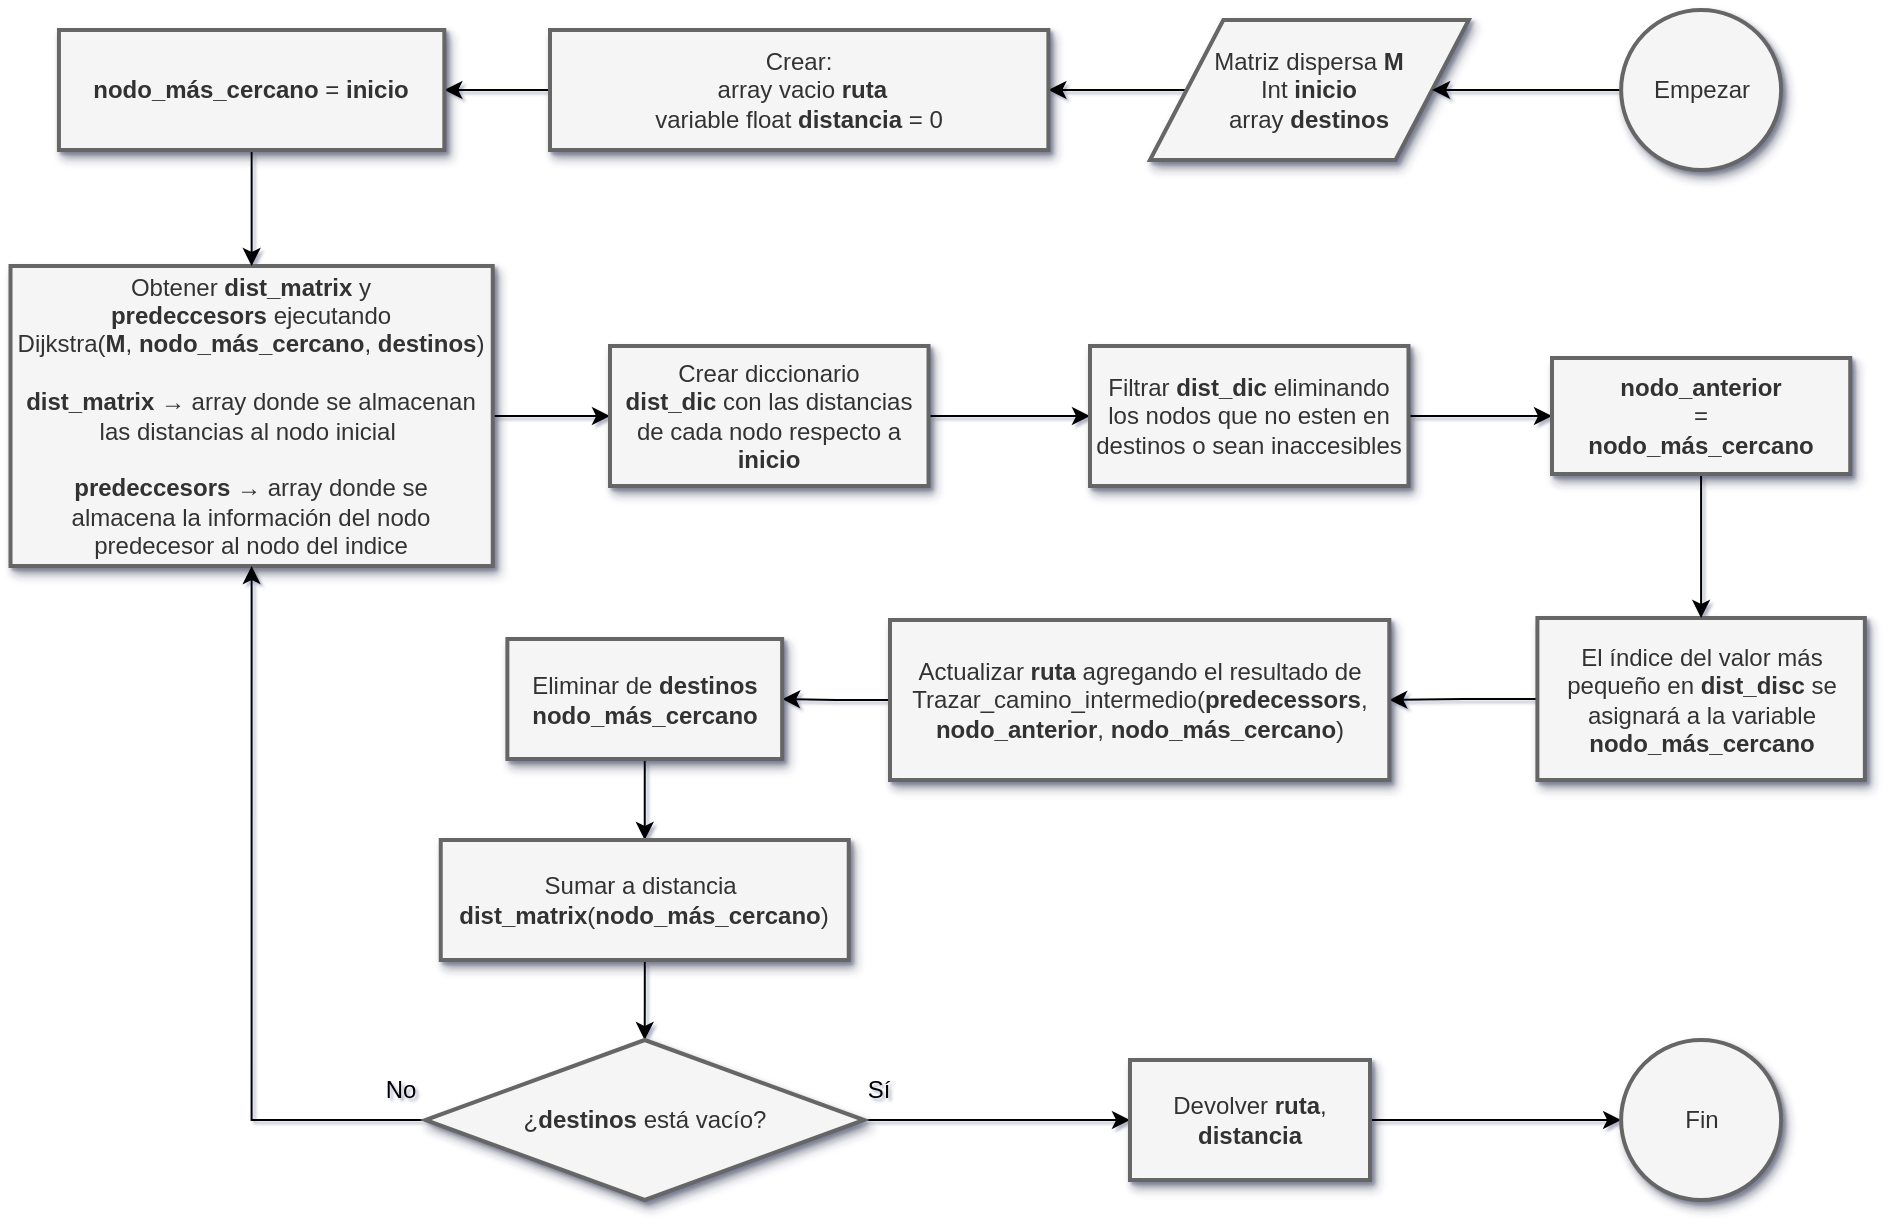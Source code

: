 <mxfile version="24.7.17">
  <diagram id="C5RBs43oDa-KdzZeNtuy" name="Page-1">
    <mxGraphModel dx="1195" dy="703" grid="1" gridSize="10" guides="1" tooltips="1" connect="1" arrows="1" fold="1" page="1" pageScale="1" pageWidth="827" pageHeight="1169" background="none" math="0" shadow="1">
      <root>
        <mxCell id="WIyWlLk6GJQsqaUBKTNV-0" />
        <mxCell id="WIyWlLk6GJQsqaUBKTNV-1" parent="WIyWlLk6GJQsqaUBKTNV-0" />
        <mxCell id="kYN5ht8vGw2JExsB-uUJ-47" value="" style="edgeStyle=orthogonalEdgeStyle;rounded=0;orthogonalLoop=1;jettySize=auto;html=1;" edge="1" parent="WIyWlLk6GJQsqaUBKTNV-1" source="sw0XocbQ4kUTriKsnevm-8" target="kYN5ht8vGw2JExsB-uUJ-0">
          <mxGeometry relative="1" as="geometry" />
        </mxCell>
        <mxCell id="sw0XocbQ4kUTriKsnevm-8" value="Matriz dispersa &lt;b&gt;M&lt;/b&gt;&lt;div&gt;Int &lt;b&gt;inicio&lt;/b&gt;&lt;/div&gt;&lt;div&gt;&lt;span style=&quot;background-color: initial;&quot;&gt;array&lt;b&gt;&amp;nbsp;destinos&lt;/b&gt;&lt;/span&gt;&lt;/div&gt;" style="shape=parallelogram;html=1;strokeWidth=2;perimeter=parallelogramPerimeter;whiteSpace=wrap;rounded=0;arcSize=12;size=0.23;labelBackgroundColor=none;fillColor=#f5f5f5;strokeColor=#666666;fontColor=#333333;comic=0;shadow=1;jiggle=1;enumerate=0;deletable=1;shadowOpacity=35;" parent="WIyWlLk6GJQsqaUBKTNV-1" vertex="1">
          <mxGeometry x="890" y="135" width="159.37" height="70" as="geometry" />
        </mxCell>
        <mxCell id="kYN5ht8vGw2JExsB-uUJ-46" value="" style="edgeStyle=orthogonalEdgeStyle;rounded=0;orthogonalLoop=1;jettySize=auto;html=1;" edge="1" parent="WIyWlLk6GJQsqaUBKTNV-1" source="Fxtu21GMjImPMMu1P6-F-2" target="sw0XocbQ4kUTriKsnevm-8">
          <mxGeometry relative="1" as="geometry" />
        </mxCell>
        <mxCell id="Fxtu21GMjImPMMu1P6-F-2" value="Empezar" style="ellipse;whiteSpace=wrap;html=1;fillColor=#f5f5f5;strokeColor=#666666;fontColor=#333333;strokeWidth=2;rounded=0;arcSize=12;labelBackgroundColor=none;comic=0;shadow=1;jiggle=1;enumerate=0;deletable=1;shadowOpacity=35;" parent="WIyWlLk6GJQsqaUBKTNV-1" vertex="1">
          <mxGeometry x="1125.56" y="130" width="80" height="80" as="geometry" />
        </mxCell>
        <mxCell id="Fxtu21GMjImPMMu1P6-F-64" style="edgeStyle=orthogonalEdgeStyle;rounded=0;orthogonalLoop=1;jettySize=auto;html=1;entryX=0;entryY=0.5;entryDx=0;entryDy=0;strokeColor=#FFFFFF;fontColor=default;labelBackgroundColor=none;" parent="WIyWlLk6GJQsqaUBKTNV-1" edge="1">
          <mxGeometry relative="1" as="geometry">
            <Array as="points">
              <mxPoint x="30" y="2130" />
              <mxPoint x="30" y="1895" />
            </Array>
            <mxPoint x="196" y="1895" as="targetPoint" />
          </mxGeometry>
        </mxCell>
        <mxCell id="kYN5ht8vGw2JExsB-uUJ-15" value="" style="edgeStyle=orthogonalEdgeStyle;rounded=0;orthogonalLoop=1;jettySize=auto;html=1;" edge="1" parent="WIyWlLk6GJQsqaUBKTNV-1" source="kYN5ht8vGw2JExsB-uUJ-0" target="kYN5ht8vGw2JExsB-uUJ-14">
          <mxGeometry relative="1" as="geometry" />
        </mxCell>
        <mxCell id="kYN5ht8vGw2JExsB-uUJ-0" value="Crear:&lt;div&gt;&amp;nbsp;array&amp;nbsp;&lt;span style=&quot;background-color: initial;&quot;&gt;vacio&amp;nbsp;&lt;/span&gt;&lt;b style=&quot;background-color: initial;&quot;&gt;ruta&lt;/b&gt;&lt;div&gt;variable float &lt;b&gt;distancia &lt;/b&gt;= 0&lt;/div&gt;&lt;/div&gt;" style="whiteSpace=wrap;html=1;fillColor=#f5f5f5;strokeColor=#666666;fontColor=#333333;strokeWidth=2;rounded=0;arcSize=12;labelBackgroundColor=none;comic=0;shadow=1;jiggle=1;shadowOpacity=35;" vertex="1" parent="WIyWlLk6GJQsqaUBKTNV-1">
          <mxGeometry x="590" y="140" width="249.18" height="60" as="geometry" />
        </mxCell>
        <mxCell id="kYN5ht8vGw2JExsB-uUJ-35" value="" style="edgeStyle=orthogonalEdgeStyle;rounded=0;orthogonalLoop=1;jettySize=auto;html=1;" edge="1" parent="WIyWlLk6GJQsqaUBKTNV-1" source="kYN5ht8vGw2JExsB-uUJ-2" target="kYN5ht8vGw2JExsB-uUJ-5">
          <mxGeometry relative="1" as="geometry" />
        </mxCell>
        <mxCell id="kYN5ht8vGw2JExsB-uUJ-2" value="Obtener &lt;b&gt;dist_matrix&lt;/b&gt;&amp;nbsp;y &lt;b&gt;predeccesors&lt;/b&gt;&amp;nbsp;ejecutando&lt;div&gt;Dijkstra(&lt;b&gt;M&lt;/b&gt;,&amp;nbsp;&lt;b&gt;nodo_más_cercano&lt;/b&gt;, &lt;b&gt;destinos&lt;/b&gt;)&lt;/div&gt;&lt;div&gt;&lt;br&gt;&lt;/div&gt;&lt;div&gt;&lt;b&gt;dist_matrix&amp;nbsp;&lt;/b&gt;&lt;span style=&quot;background-color: initial;&quot;&gt;→ array donde se almacenan las distancias al nodo inicial&amp;nbsp;&lt;/span&gt;&lt;/div&gt;&lt;div&gt;&lt;span style=&quot;background-color: initial;&quot;&gt;&lt;br&gt;&lt;/span&gt;&lt;/div&gt;&lt;div&gt;&lt;b style=&quot;background-color: initial;&quot;&gt;predeccesors&lt;/b&gt;&lt;span style=&quot;background-color: initial;&quot;&gt;&amp;nbsp;&lt;/span&gt;&lt;span style=&quot;background-color: initial;&quot;&gt;→ array donde se almacena&amp;nbsp;&lt;/span&gt;&lt;span style=&quot;background-color: initial;&quot;&gt;la información del nodo predecesor al nodo del indice&lt;/span&gt;&lt;br&gt;&lt;/div&gt;" style="whiteSpace=wrap;html=1;fillColor=#f5f5f5;strokeColor=#666666;fontColor=#333333;strokeWidth=2;rounded=0;arcSize=12;labelBackgroundColor=none;comic=0;shadow=1;jiggle=1;shadowOpacity=35;" vertex="1" parent="WIyWlLk6GJQsqaUBKTNV-1">
          <mxGeometry x="320.25" y="258" width="241.12" height="150" as="geometry" />
        </mxCell>
        <mxCell id="kYN5ht8vGw2JExsB-uUJ-36" value="" style="edgeStyle=orthogonalEdgeStyle;rounded=0;orthogonalLoop=1;jettySize=auto;html=1;" edge="1" parent="WIyWlLk6GJQsqaUBKTNV-1" source="kYN5ht8vGw2JExsB-uUJ-5" target="kYN5ht8vGw2JExsB-uUJ-7">
          <mxGeometry relative="1" as="geometry" />
        </mxCell>
        <mxCell id="kYN5ht8vGw2JExsB-uUJ-5" value="Crear diccionario&lt;div&gt;&lt;b&gt;dist_dic&lt;/b&gt;&amp;nbsp;con las distancias de cada nodo respecto a &lt;b&gt;inicio&lt;/b&gt;&lt;/div&gt;" style="whiteSpace=wrap;html=1;fillColor=#f5f5f5;strokeColor=#666666;fontColor=#333333;strokeWidth=2;rounded=0;arcSize=12;labelBackgroundColor=none;comic=0;shadow=1;jiggle=1;shadowOpacity=35;" vertex="1" parent="WIyWlLk6GJQsqaUBKTNV-1">
          <mxGeometry x="620" y="298" width="159.26" height="70" as="geometry" />
        </mxCell>
        <mxCell id="kYN5ht8vGw2JExsB-uUJ-37" value="" style="edgeStyle=orthogonalEdgeStyle;rounded=0;orthogonalLoop=1;jettySize=auto;html=1;" edge="1" parent="WIyWlLk6GJQsqaUBKTNV-1" source="kYN5ht8vGw2JExsB-uUJ-7" target="kYN5ht8vGw2JExsB-uUJ-19">
          <mxGeometry relative="1" as="geometry" />
        </mxCell>
        <mxCell id="kYN5ht8vGw2JExsB-uUJ-7" value="Filtrar &lt;b&gt;dist_dic&lt;/b&gt;&amp;nbsp;eliminando los nodos que no esten en destinos o sean inaccesibles" style="whiteSpace=wrap;html=1;fillColor=#f5f5f5;strokeColor=#666666;fontColor=#333333;strokeWidth=2;rounded=0;arcSize=12;labelBackgroundColor=none;comic=0;shadow=1;jiggle=1;shadowOpacity=35;" vertex="1" parent="WIyWlLk6GJQsqaUBKTNV-1">
          <mxGeometry x="860" y="298" width="159.24" height="70" as="geometry" />
        </mxCell>
        <mxCell id="kYN5ht8vGw2JExsB-uUJ-40" value="" style="edgeStyle=orthogonalEdgeStyle;rounded=0;orthogonalLoop=1;jettySize=auto;html=1;" edge="1" parent="WIyWlLk6GJQsqaUBKTNV-1" source="kYN5ht8vGw2JExsB-uUJ-9" target="kYN5ht8vGw2JExsB-uUJ-11">
          <mxGeometry relative="1" as="geometry" />
        </mxCell>
        <mxCell id="kYN5ht8vGw2JExsB-uUJ-9" value="El índice del valor más pequeño en &lt;b&gt;dist_disc&lt;/b&gt;&amp;nbsp;se asignará a la variable &lt;b&gt;nodo_más_cercano&lt;/b&gt;" style="whiteSpace=wrap;html=1;fillColor=#f5f5f5;strokeColor=#666666;fontColor=#333333;strokeWidth=2;rounded=0;arcSize=12;labelBackgroundColor=none;comic=0;shadow=1;jiggle=1;shadowOpacity=35;" vertex="1" parent="WIyWlLk6GJQsqaUBKTNV-1">
          <mxGeometry x="1083.7" y="434" width="163.73" height="81" as="geometry" />
        </mxCell>
        <mxCell id="kYN5ht8vGw2JExsB-uUJ-41" value="" style="edgeStyle=orthogonalEdgeStyle;rounded=0;orthogonalLoop=1;jettySize=auto;html=1;" edge="1" parent="WIyWlLk6GJQsqaUBKTNV-1" source="kYN5ht8vGw2JExsB-uUJ-11" target="kYN5ht8vGw2JExsB-uUJ-23">
          <mxGeometry relative="1" as="geometry" />
        </mxCell>
        <mxCell id="kYN5ht8vGw2JExsB-uUJ-11" value="Actualizar &lt;b&gt;ruta &lt;/b&gt;agregando el resultado de Trazar_camino_intermedio(&lt;b&gt;predecessors&lt;/b&gt;, &lt;b&gt;nodo_anterior&lt;/b&gt;,&amp;nbsp;&lt;b&gt;nodo_más_cercano&lt;/b&gt;)" style="whiteSpace=wrap;html=1;fillColor=#f5f5f5;strokeColor=#666666;fontColor=#333333;strokeWidth=2;rounded=0;arcSize=12;labelBackgroundColor=none;comic=0;shadow=1;jiggle=1;shadowOpacity=35;" vertex="1" parent="WIyWlLk6GJQsqaUBKTNV-1">
          <mxGeometry x="760" y="435" width="249.64" height="80" as="geometry" />
        </mxCell>
        <mxCell id="kYN5ht8vGw2JExsB-uUJ-16" value="" style="edgeStyle=orthogonalEdgeStyle;rounded=0;orthogonalLoop=1;jettySize=auto;html=1;" edge="1" parent="WIyWlLk6GJQsqaUBKTNV-1" source="kYN5ht8vGw2JExsB-uUJ-14" target="kYN5ht8vGw2JExsB-uUJ-2">
          <mxGeometry relative="1" as="geometry" />
        </mxCell>
        <mxCell id="kYN5ht8vGw2JExsB-uUJ-14" value="&lt;b&gt;nodo_más_cercano &lt;/b&gt;=&lt;b&gt; inicio&lt;/b&gt;" style="whiteSpace=wrap;html=1;fillColor=#f5f5f5;strokeColor=#666666;fontColor=#333333;strokeWidth=2;rounded=0;arcSize=12;labelBackgroundColor=none;comic=0;shadow=1;jiggle=1;shadowOpacity=35;" vertex="1" parent="WIyWlLk6GJQsqaUBKTNV-1">
          <mxGeometry x="344.47" y="140" width="192.69" height="60" as="geometry" />
        </mxCell>
        <mxCell id="kYN5ht8vGw2JExsB-uUJ-39" style="edgeStyle=orthogonalEdgeStyle;rounded=0;orthogonalLoop=1;jettySize=auto;html=1;" edge="1" parent="WIyWlLk6GJQsqaUBKTNV-1" source="kYN5ht8vGw2JExsB-uUJ-19" target="kYN5ht8vGw2JExsB-uUJ-9">
          <mxGeometry relative="1" as="geometry" />
        </mxCell>
        <mxCell id="kYN5ht8vGw2JExsB-uUJ-19" value="&lt;b&gt;nodo_anterior&lt;/b&gt;&lt;div&gt;&lt;span style=&quot;background-color: initial;&quot;&gt;=&lt;/span&gt;&lt;div&gt;&lt;b style=&quot;background-color: initial;&quot;&gt;nodo_más_cercano&lt;/b&gt;&lt;/div&gt;&lt;/div&gt;" style="whiteSpace=wrap;html=1;fillColor=#f5f5f5;strokeColor=#666666;fontColor=#333333;strokeWidth=2;rounded=0;arcSize=12;labelBackgroundColor=none;comic=0;shadow=1;jiggle=1;shadowOpacity=35;" vertex="1" parent="WIyWlLk6GJQsqaUBKTNV-1">
          <mxGeometry x="1091" y="304" width="149.11" height="58" as="geometry" />
        </mxCell>
        <mxCell id="kYN5ht8vGw2JExsB-uUJ-42" value="" style="edgeStyle=orthogonalEdgeStyle;rounded=0;orthogonalLoop=1;jettySize=auto;html=1;" edge="1" parent="WIyWlLk6GJQsqaUBKTNV-1" source="kYN5ht8vGw2JExsB-uUJ-23" target="kYN5ht8vGw2JExsB-uUJ-25">
          <mxGeometry relative="1" as="geometry" />
        </mxCell>
        <mxCell id="kYN5ht8vGw2JExsB-uUJ-23" value="Eliminar de &lt;b&gt;destinos&lt;/b&gt;&lt;div&gt;&lt;b&gt;nodo_más_cercano&lt;/b&gt;&lt;br&gt;&lt;/div&gt;" style="whiteSpace=wrap;html=1;fillColor=#f5f5f5;strokeColor=#666666;fontColor=#333333;strokeWidth=2;rounded=0;arcSize=12;labelBackgroundColor=none;comic=0;shadow=1;jiggle=1;shadowOpacity=35;" vertex="1" parent="WIyWlLk6GJQsqaUBKTNV-1">
          <mxGeometry x="568.69" y="444.5" width="137.37" height="60" as="geometry" />
        </mxCell>
        <mxCell id="kYN5ht8vGw2JExsB-uUJ-43" value="" style="edgeStyle=orthogonalEdgeStyle;rounded=0;orthogonalLoop=1;jettySize=auto;html=1;" edge="1" parent="WIyWlLk6GJQsqaUBKTNV-1" source="kYN5ht8vGw2JExsB-uUJ-25" target="kYN5ht8vGw2JExsB-uUJ-27">
          <mxGeometry relative="1" as="geometry" />
        </mxCell>
        <mxCell id="kYN5ht8vGw2JExsB-uUJ-25" value="Sumar a distancia&amp;nbsp;&lt;div&gt;&lt;b&gt;dist_matrix&lt;/b&gt;(&lt;b style=&quot;background-color: initial;&quot;&gt;nodo_más_cercano&lt;/b&gt;&lt;span style=&quot;background-color: initial;&quot;&gt;)&lt;/span&gt;&lt;/div&gt;" style="whiteSpace=wrap;html=1;fillColor=#f5f5f5;strokeColor=#666666;fontColor=#333333;strokeWidth=2;rounded=0;arcSize=12;labelBackgroundColor=none;comic=0;shadow=1;jiggle=1;shadowOpacity=35;" vertex="1" parent="WIyWlLk6GJQsqaUBKTNV-1">
          <mxGeometry x="535.37" y="545" width="204" height="60" as="geometry" />
        </mxCell>
        <mxCell id="kYN5ht8vGw2JExsB-uUJ-44" value="" style="edgeStyle=orthogonalEdgeStyle;rounded=0;orthogonalLoop=1;jettySize=auto;html=1;" edge="1" parent="WIyWlLk6GJQsqaUBKTNV-1" source="kYN5ht8vGw2JExsB-uUJ-27" target="kYN5ht8vGw2JExsB-uUJ-29">
          <mxGeometry relative="1" as="geometry" />
        </mxCell>
        <mxCell id="kYN5ht8vGw2JExsB-uUJ-49" style="edgeStyle=orthogonalEdgeStyle;rounded=0;orthogonalLoop=1;jettySize=auto;html=1;entryX=0.5;entryY=1;entryDx=0;entryDy=0;" edge="1" parent="WIyWlLk6GJQsqaUBKTNV-1" source="kYN5ht8vGw2JExsB-uUJ-27" target="kYN5ht8vGw2JExsB-uUJ-2">
          <mxGeometry relative="1" as="geometry">
            <Array as="points">
              <mxPoint x="441" y="685" />
            </Array>
          </mxGeometry>
        </mxCell>
        <mxCell id="kYN5ht8vGw2JExsB-uUJ-27" value="¿&lt;b&gt;destinos&lt;/b&gt; está vacío?" style="rhombus;whiteSpace=wrap;html=1;fillColor=#f5f5f5;strokeColor=#666666;fontColor=#333333;strokeWidth=2;rounded=0;arcSize=12;labelBackgroundColor=none;comic=0;shadow=1;jiggle=1;shadowOpacity=35;" vertex="1" parent="WIyWlLk6GJQsqaUBKTNV-1">
          <mxGeometry x="527.7" y="645" width="219.33" height="80" as="geometry" />
        </mxCell>
        <mxCell id="kYN5ht8vGw2JExsB-uUJ-45" value="" style="edgeStyle=orthogonalEdgeStyle;rounded=0;orthogonalLoop=1;jettySize=auto;html=1;" edge="1" parent="WIyWlLk6GJQsqaUBKTNV-1" source="kYN5ht8vGw2JExsB-uUJ-29" target="kYN5ht8vGw2JExsB-uUJ-32">
          <mxGeometry relative="1" as="geometry" />
        </mxCell>
        <mxCell id="kYN5ht8vGw2JExsB-uUJ-29" value="Devolver &lt;b&gt;ruta&lt;/b&gt;, &lt;b&gt;distancia&lt;/b&gt;" style="whiteSpace=wrap;html=1;fillColor=#f5f5f5;strokeColor=#666666;fontColor=#333333;strokeWidth=2;rounded=0;arcSize=12;labelBackgroundColor=none;comic=0;shadow=1;jiggle=1;shadowOpacity=35;" vertex="1" parent="WIyWlLk6GJQsqaUBKTNV-1">
          <mxGeometry x="879.995" y="655" width="120" height="60" as="geometry" />
        </mxCell>
        <mxCell id="kYN5ht8vGw2JExsB-uUJ-31" value="Sí" style="text;html=1;align=center;verticalAlign=middle;resizable=0;points=[];autosize=1;strokeColor=none;fillColor=none;" vertex="1" parent="WIyWlLk6GJQsqaUBKTNV-1">
          <mxGeometry x="739.37" y="655" width="30" height="30" as="geometry" />
        </mxCell>
        <mxCell id="kYN5ht8vGw2JExsB-uUJ-32" value="Fin" style="ellipse;whiteSpace=wrap;html=1;fillColor=#f5f5f5;strokeColor=#666666;fontColor=#333333;strokeWidth=2;rounded=0;arcSize=12;labelBackgroundColor=none;comic=0;shadow=1;jiggle=1;shadowOpacity=35;" vertex="1" parent="WIyWlLk6GJQsqaUBKTNV-1">
          <mxGeometry x="1125.555" y="645" width="80" height="80" as="geometry" />
        </mxCell>
        <mxCell id="kYN5ht8vGw2JExsB-uUJ-50" value="No" style="text;html=1;align=center;verticalAlign=middle;resizable=0;points=[];autosize=1;strokeColor=none;fillColor=none;" vertex="1" parent="WIyWlLk6GJQsqaUBKTNV-1">
          <mxGeometry x="495.37" y="655" width="40" height="30" as="geometry" />
        </mxCell>
      </root>
    </mxGraphModel>
  </diagram>
</mxfile>

